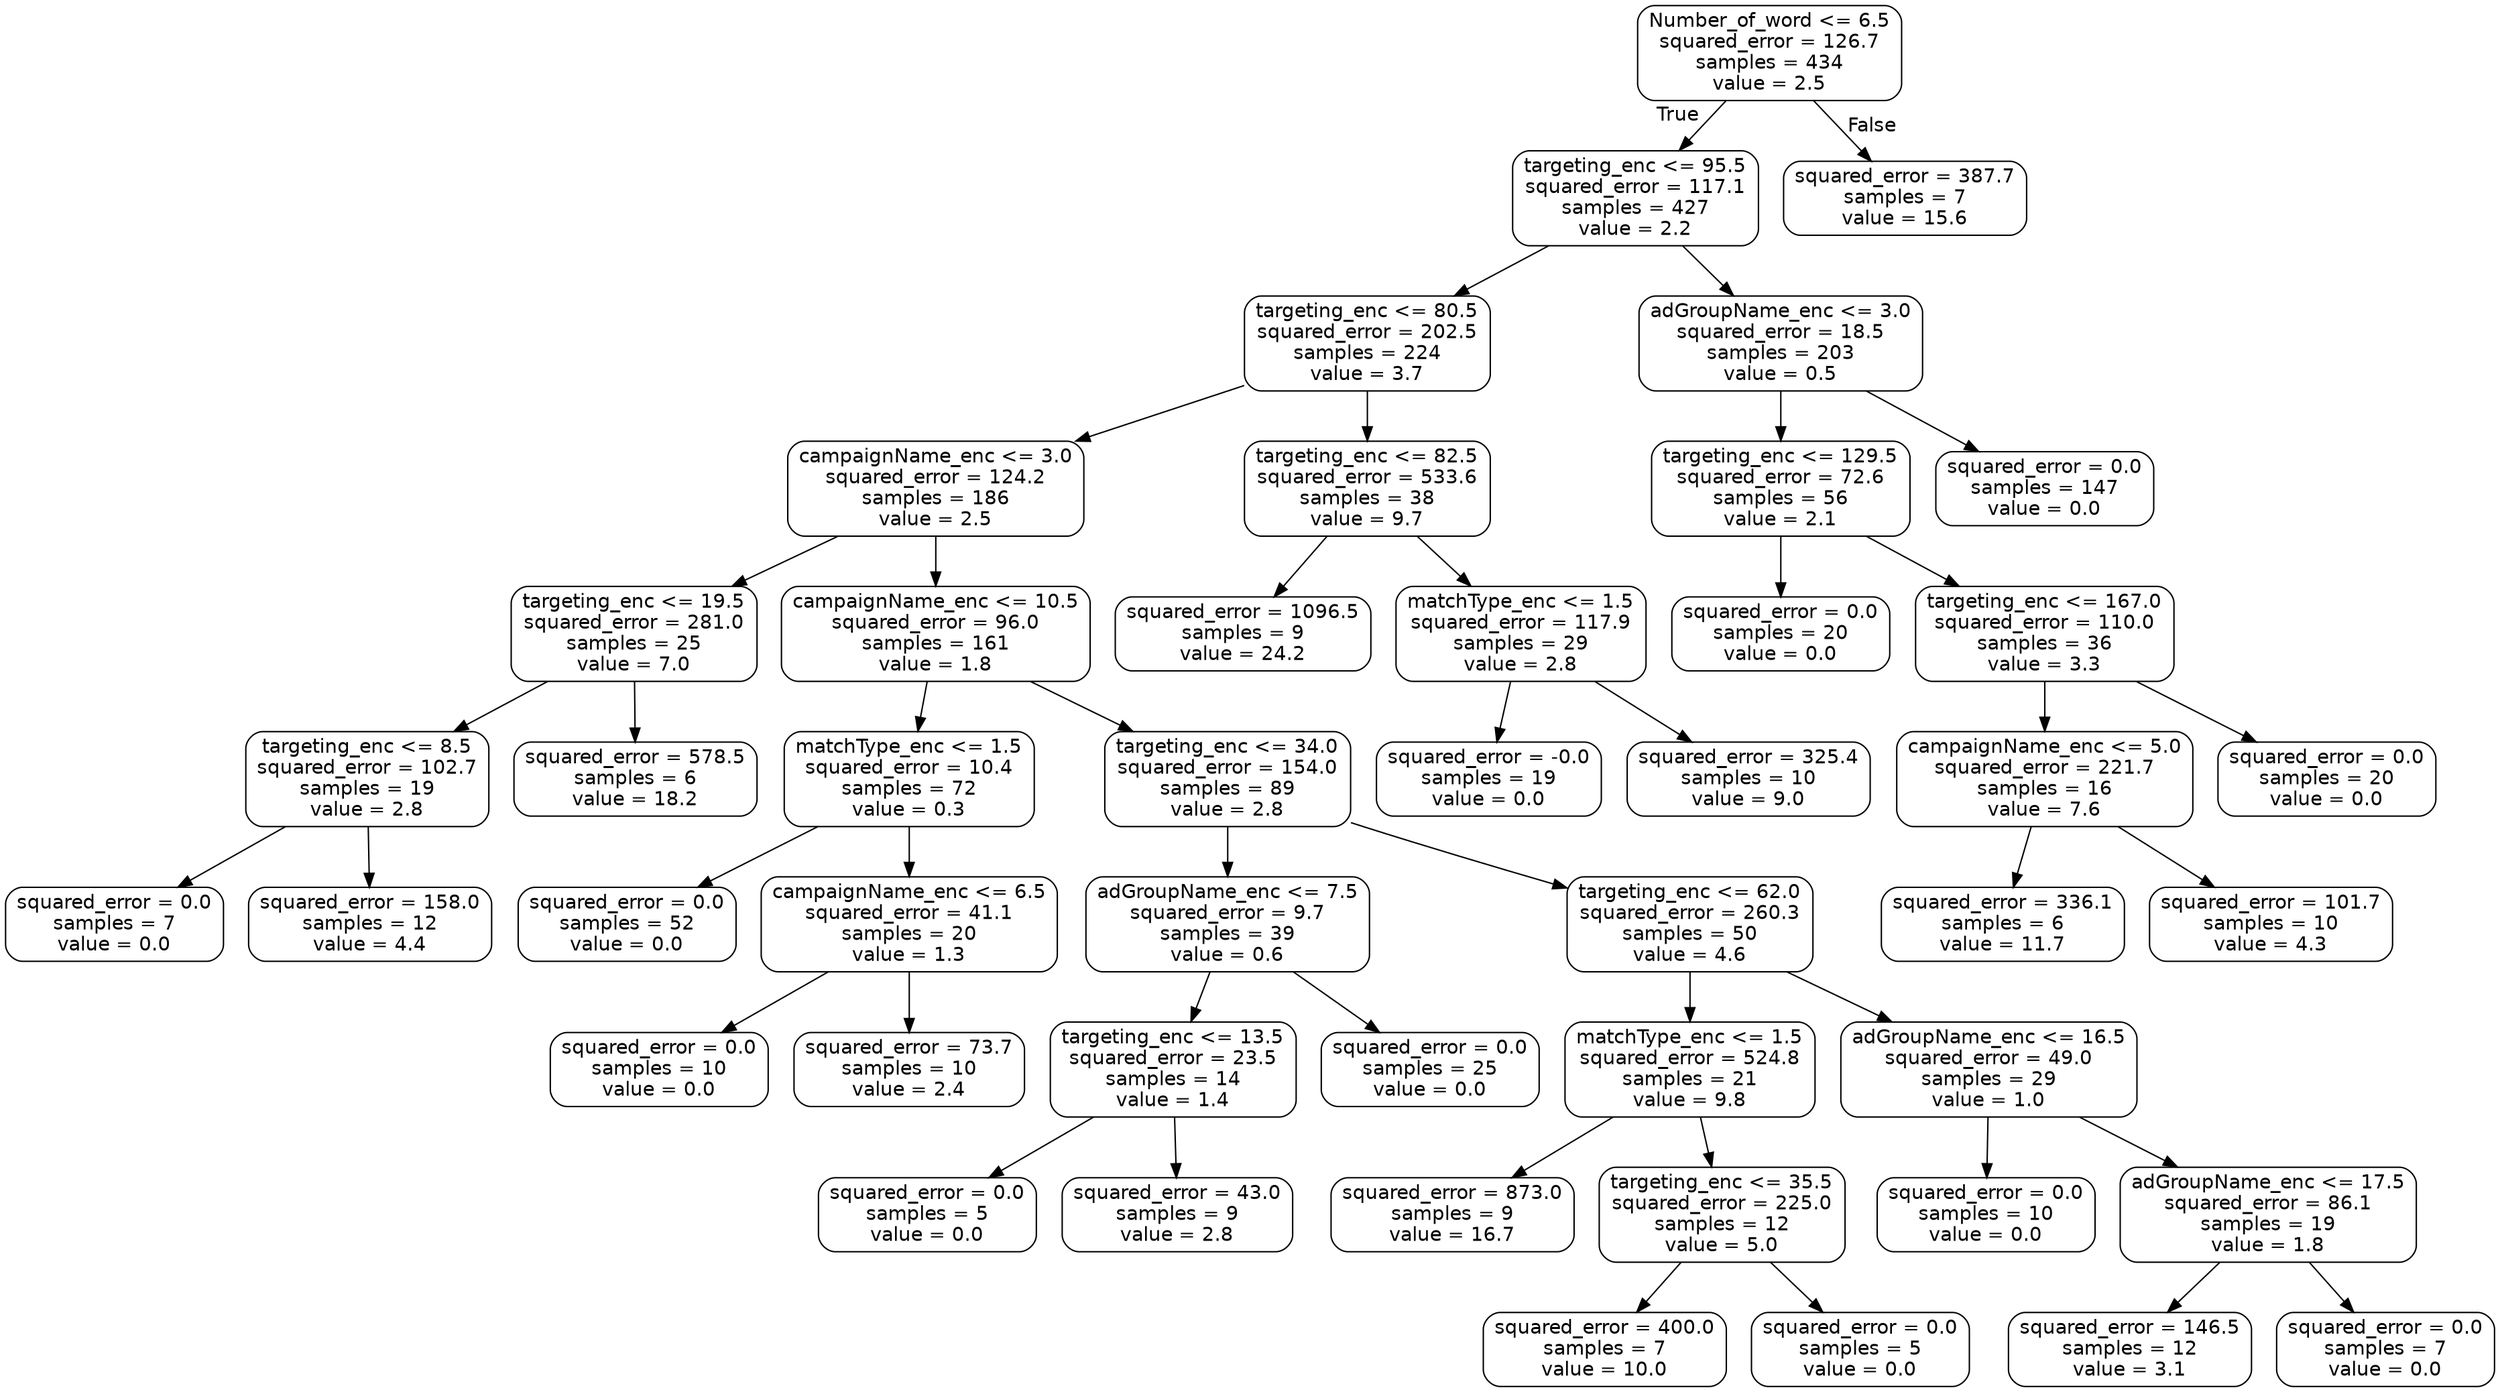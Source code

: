 digraph Tree {
node [shape=box, style="rounded", color="black", fontname="helvetica"] ;
edge [fontname="helvetica"] ;
0 [label="Number_of_word <= 6.5\nsquared_error = 126.7\nsamples = 434\nvalue = 2.5"] ;
1 [label="targeting_enc <= 95.5\nsquared_error = 117.1\nsamples = 427\nvalue = 2.2"] ;
0 -> 1 [labeldistance=2.5, labelangle=45, headlabel="True"] ;
2 [label="targeting_enc <= 80.5\nsquared_error = 202.5\nsamples = 224\nvalue = 3.7"] ;
1 -> 2 ;
3 [label="campaignName_enc <= 3.0\nsquared_error = 124.2\nsamples = 186\nvalue = 2.5"] ;
2 -> 3 ;
4 [label="targeting_enc <= 19.5\nsquared_error = 281.0\nsamples = 25\nvalue = 7.0"] ;
3 -> 4 ;
5 [label="targeting_enc <= 8.5\nsquared_error = 102.7\nsamples = 19\nvalue = 2.8"] ;
4 -> 5 ;
6 [label="squared_error = 0.0\nsamples = 7\nvalue = 0.0"] ;
5 -> 6 ;
7 [label="squared_error = 158.0\nsamples = 12\nvalue = 4.4"] ;
5 -> 7 ;
8 [label="squared_error = 578.5\nsamples = 6\nvalue = 18.2"] ;
4 -> 8 ;
9 [label="campaignName_enc <= 10.5\nsquared_error = 96.0\nsamples = 161\nvalue = 1.8"] ;
3 -> 9 ;
10 [label="matchType_enc <= 1.5\nsquared_error = 10.4\nsamples = 72\nvalue = 0.3"] ;
9 -> 10 ;
11 [label="squared_error = 0.0\nsamples = 52\nvalue = 0.0"] ;
10 -> 11 ;
12 [label="campaignName_enc <= 6.5\nsquared_error = 41.1\nsamples = 20\nvalue = 1.3"] ;
10 -> 12 ;
13 [label="squared_error = 0.0\nsamples = 10\nvalue = 0.0"] ;
12 -> 13 ;
14 [label="squared_error = 73.7\nsamples = 10\nvalue = 2.4"] ;
12 -> 14 ;
15 [label="targeting_enc <= 34.0\nsquared_error = 154.0\nsamples = 89\nvalue = 2.8"] ;
9 -> 15 ;
16 [label="adGroupName_enc <= 7.5\nsquared_error = 9.7\nsamples = 39\nvalue = 0.6"] ;
15 -> 16 ;
17 [label="targeting_enc <= 13.5\nsquared_error = 23.5\nsamples = 14\nvalue = 1.4"] ;
16 -> 17 ;
18 [label="squared_error = 0.0\nsamples = 5\nvalue = 0.0"] ;
17 -> 18 ;
19 [label="squared_error = 43.0\nsamples = 9\nvalue = 2.8"] ;
17 -> 19 ;
20 [label="squared_error = 0.0\nsamples = 25\nvalue = 0.0"] ;
16 -> 20 ;
21 [label="targeting_enc <= 62.0\nsquared_error = 260.3\nsamples = 50\nvalue = 4.6"] ;
15 -> 21 ;
22 [label="matchType_enc <= 1.5\nsquared_error = 524.8\nsamples = 21\nvalue = 9.8"] ;
21 -> 22 ;
23 [label="squared_error = 873.0\nsamples = 9\nvalue = 16.7"] ;
22 -> 23 ;
24 [label="targeting_enc <= 35.5\nsquared_error = 225.0\nsamples = 12\nvalue = 5.0"] ;
22 -> 24 ;
25 [label="squared_error = 400.0\nsamples = 7\nvalue = 10.0"] ;
24 -> 25 ;
26 [label="squared_error = 0.0\nsamples = 5\nvalue = 0.0"] ;
24 -> 26 ;
27 [label="adGroupName_enc <= 16.5\nsquared_error = 49.0\nsamples = 29\nvalue = 1.0"] ;
21 -> 27 ;
28 [label="squared_error = 0.0\nsamples = 10\nvalue = 0.0"] ;
27 -> 28 ;
29 [label="adGroupName_enc <= 17.5\nsquared_error = 86.1\nsamples = 19\nvalue = 1.8"] ;
27 -> 29 ;
30 [label="squared_error = 146.5\nsamples = 12\nvalue = 3.1"] ;
29 -> 30 ;
31 [label="squared_error = 0.0\nsamples = 7\nvalue = 0.0"] ;
29 -> 31 ;
32 [label="targeting_enc <= 82.5\nsquared_error = 533.6\nsamples = 38\nvalue = 9.7"] ;
2 -> 32 ;
33 [label="squared_error = 1096.5\nsamples = 9\nvalue = 24.2"] ;
32 -> 33 ;
34 [label="matchType_enc <= 1.5\nsquared_error = 117.9\nsamples = 29\nvalue = 2.8"] ;
32 -> 34 ;
35 [label="squared_error = -0.0\nsamples = 19\nvalue = 0.0"] ;
34 -> 35 ;
36 [label="squared_error = 325.4\nsamples = 10\nvalue = 9.0"] ;
34 -> 36 ;
37 [label="adGroupName_enc <= 3.0\nsquared_error = 18.5\nsamples = 203\nvalue = 0.5"] ;
1 -> 37 ;
38 [label="targeting_enc <= 129.5\nsquared_error = 72.6\nsamples = 56\nvalue = 2.1"] ;
37 -> 38 ;
39 [label="squared_error = 0.0\nsamples = 20\nvalue = 0.0"] ;
38 -> 39 ;
40 [label="targeting_enc <= 167.0\nsquared_error = 110.0\nsamples = 36\nvalue = 3.3"] ;
38 -> 40 ;
41 [label="campaignName_enc <= 5.0\nsquared_error = 221.7\nsamples = 16\nvalue = 7.6"] ;
40 -> 41 ;
42 [label="squared_error = 336.1\nsamples = 6\nvalue = 11.7"] ;
41 -> 42 ;
43 [label="squared_error = 101.7\nsamples = 10\nvalue = 4.3"] ;
41 -> 43 ;
44 [label="squared_error = 0.0\nsamples = 20\nvalue = 0.0"] ;
40 -> 44 ;
45 [label="squared_error = 0.0\nsamples = 147\nvalue = 0.0"] ;
37 -> 45 ;
46 [label="squared_error = 387.7\nsamples = 7\nvalue = 15.6"] ;
0 -> 46 [labeldistance=2.5, labelangle=-45, headlabel="False"] ;
}